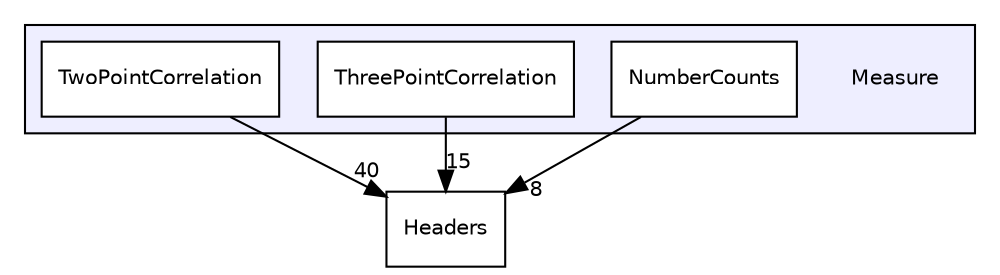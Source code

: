 digraph "Measure" {
  compound=true
  node [ fontsize="10", fontname="Helvetica"];
  edge [ labelfontsize="10", labelfontname="Helvetica"];
  subgraph clusterdir_fb9ab5871bccc101b83da8bb6e4fe5d7 {
    graph [ bgcolor="#eeeeff", pencolor="black", label="" URL="dir_fb9ab5871bccc101b83da8bb6e4fe5d7.html"];
    dir_fb9ab5871bccc101b83da8bb6e4fe5d7 [shape=plaintext label="Measure"];
    dir_88e17bebb90da349d9e9bc89c30f91b5 [shape=box label="NumberCounts" color="black" fillcolor="white" style="filled" URL="dir_88e17bebb90da349d9e9bc89c30f91b5.html"];
    dir_db5f81e943a33985185696a30afaf088 [shape=box label="ThreePointCorrelation" color="black" fillcolor="white" style="filled" URL="dir_db5f81e943a33985185696a30afaf088.html"];
    dir_979ab777328ada90efcc302a07d436ba [shape=box label="TwoPointCorrelation" color="black" fillcolor="white" style="filled" URL="dir_979ab777328ada90efcc302a07d436ba.html"];
  }
  dir_692516b589a32b3bfce781ca9f6d1534 [shape=box label="Headers" URL="dir_692516b589a32b3bfce781ca9f6d1534.html"];
  dir_979ab777328ada90efcc302a07d436ba->dir_692516b589a32b3bfce781ca9f6d1534 [headlabel="40", labeldistance=1.5 headhref="dir_000018_000011.html"];
  dir_88e17bebb90da349d9e9bc89c30f91b5->dir_692516b589a32b3bfce781ca9f6d1534 [headlabel="8", labeldistance=1.5 headhref="dir_000016_000011.html"];
  dir_db5f81e943a33985185696a30afaf088->dir_692516b589a32b3bfce781ca9f6d1534 [headlabel="15", labeldistance=1.5 headhref="dir_000017_000011.html"];
}
